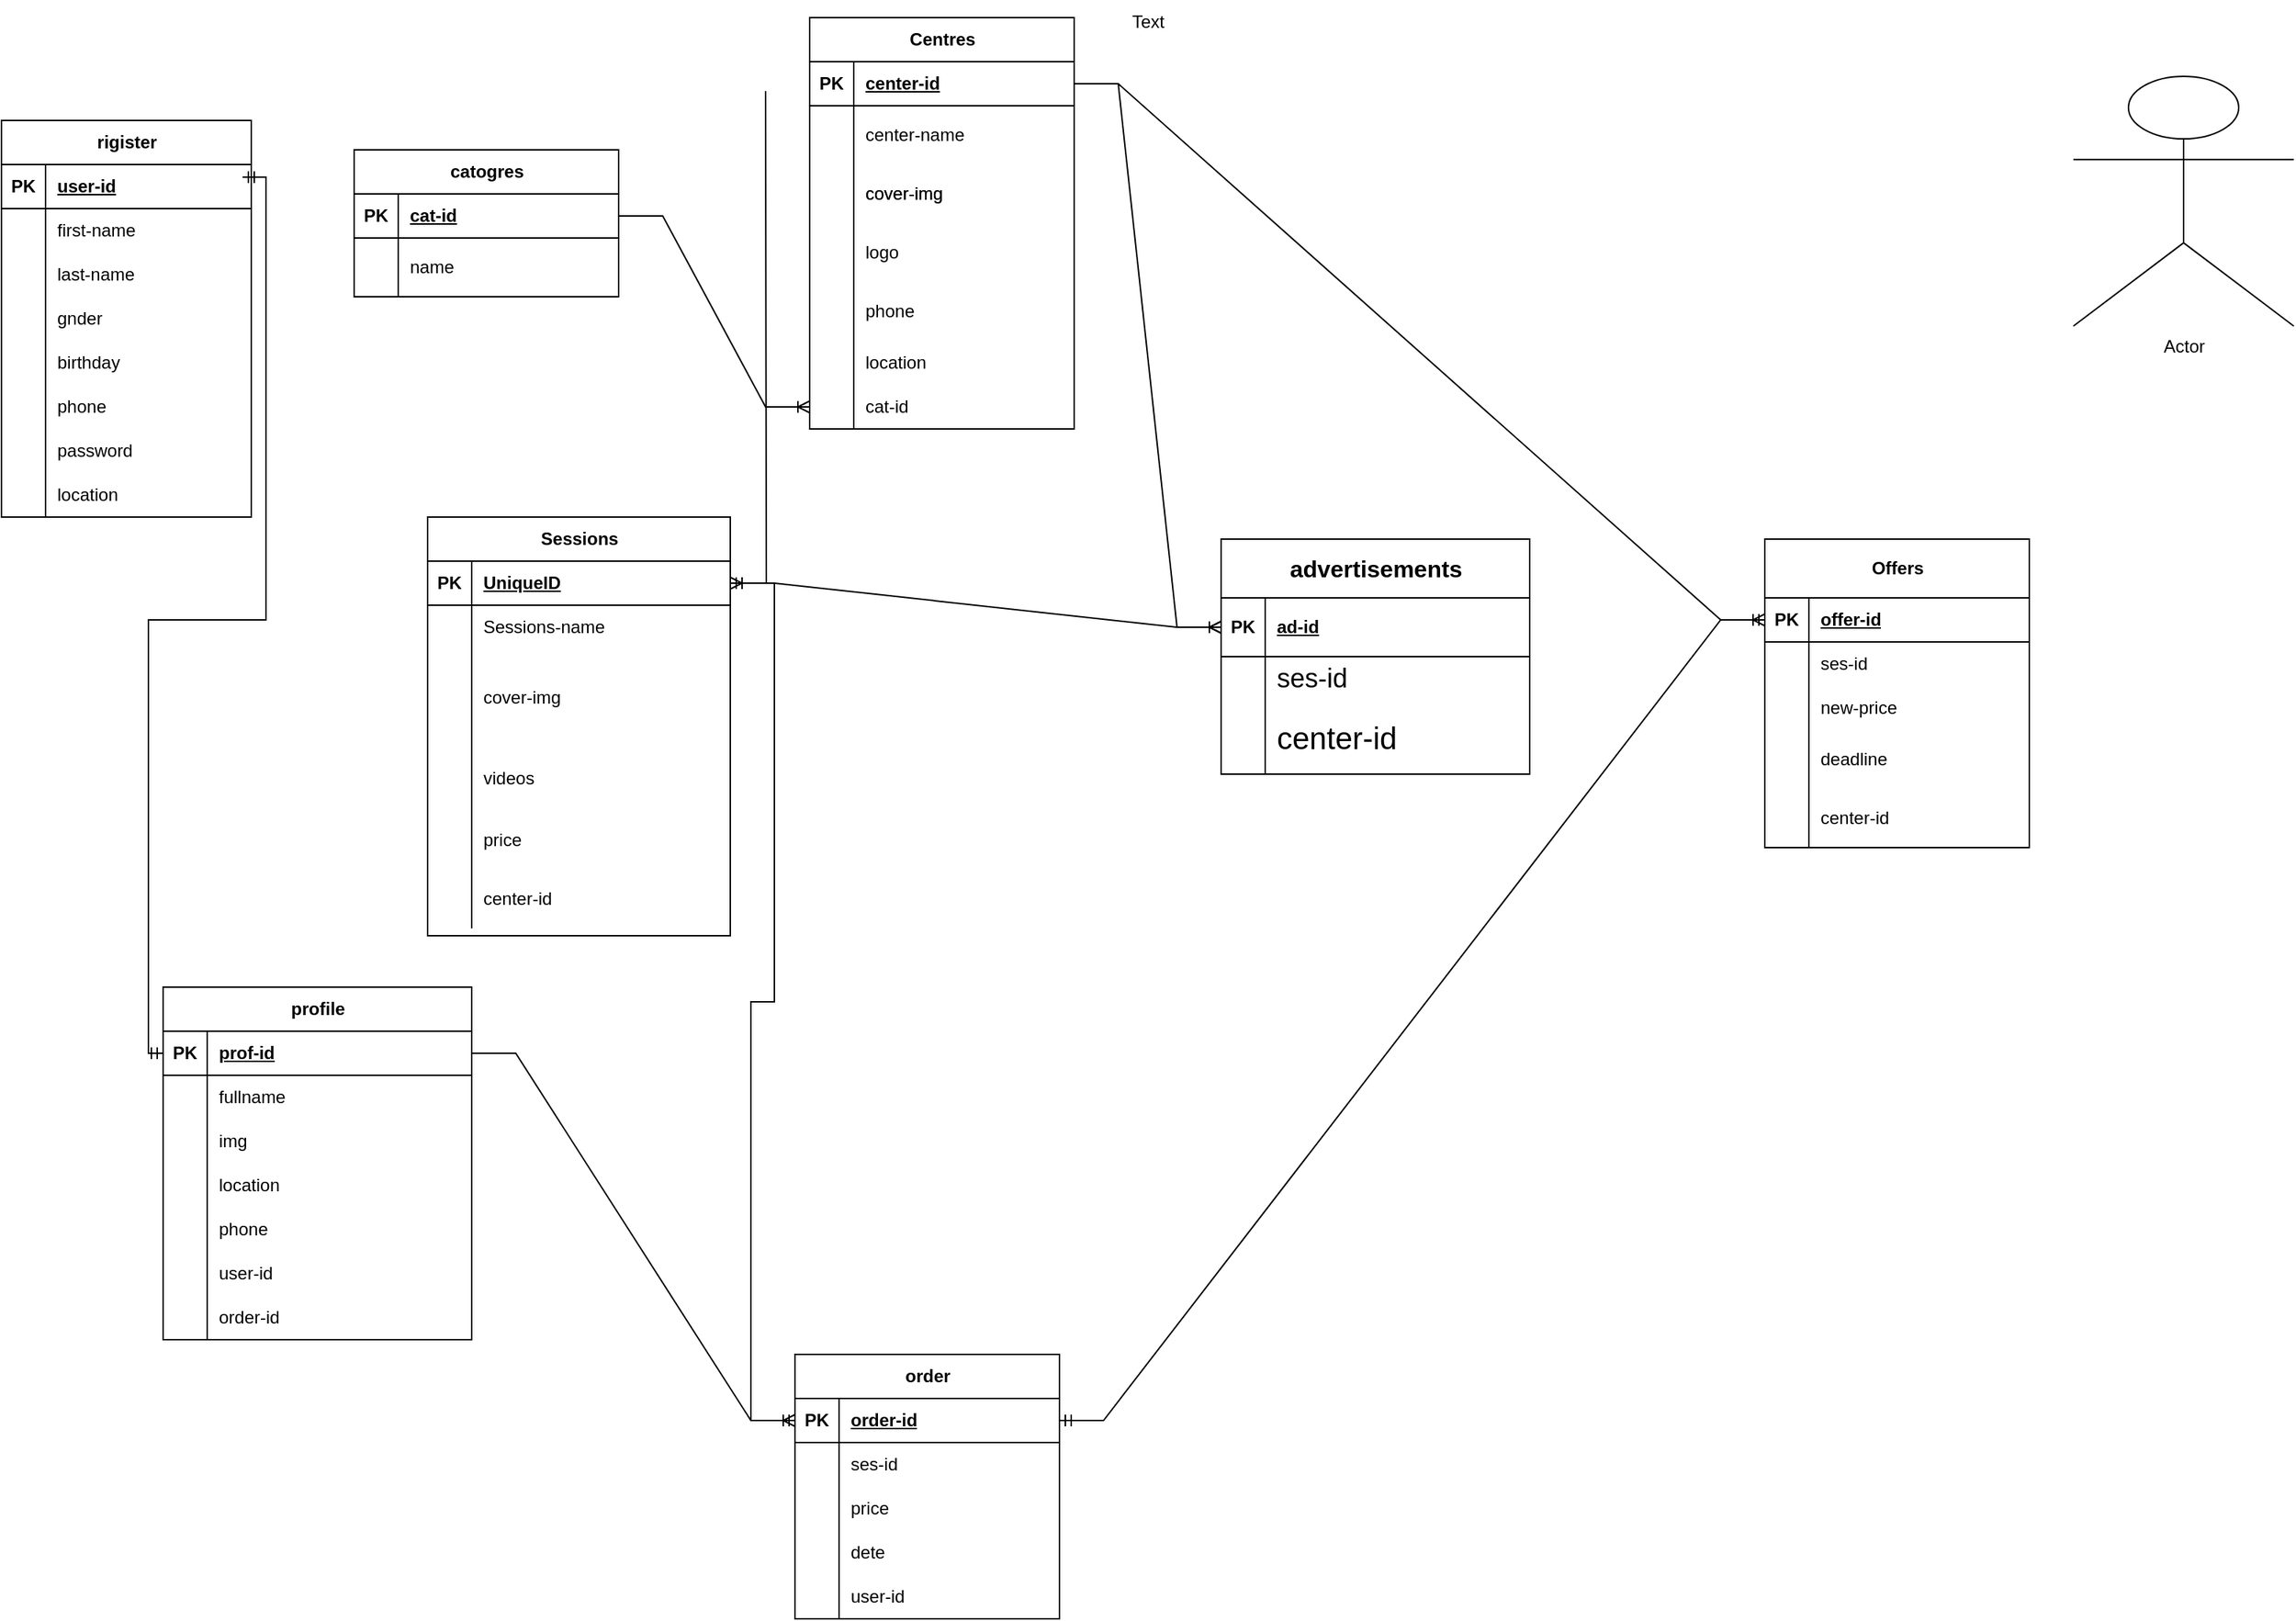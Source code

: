 <mxfile version="22.1.16" type="github">
  <diagram name="Page-1" id="ZLv5aLeJxf1sYmWrpnXg">
    <mxGraphModel dx="2390" dy="2412" grid="1" gridSize="10" guides="1" tooltips="1" connect="1" arrows="1" fold="1" page="1" pageScale="1" pageWidth="827" pageHeight="1169" math="0" shadow="0">
      <root>
        <mxCell id="0" />
        <mxCell id="1" parent="0" />
        <mxCell id="auvo8uIHeA9ZNAyt5wYk-14" value="rigister" style="shape=table;startSize=30;container=1;collapsible=1;childLayout=tableLayout;fixedRows=1;rowLines=0;fontStyle=1;align=center;resizeLast=1;html=1;" parent="1" vertex="1">
          <mxGeometry x="30" y="80" width="170" height="270" as="geometry">
            <mxRectangle x="50" y="220" width="80" height="30" as="alternateBounds" />
          </mxGeometry>
        </mxCell>
        <mxCell id="auvo8uIHeA9ZNAyt5wYk-15" value="" style="shape=tableRow;horizontal=0;startSize=0;swimlaneHead=0;swimlaneBody=0;fillColor=none;collapsible=0;dropTarget=0;points=[[0,0.5],[1,0.5]];portConstraint=eastwest;top=0;left=0;right=0;bottom=1;" parent="auvo8uIHeA9ZNAyt5wYk-14" vertex="1">
          <mxGeometry y="30" width="170" height="30" as="geometry" />
        </mxCell>
        <mxCell id="auvo8uIHeA9ZNAyt5wYk-16" value="PK" style="shape=partialRectangle;connectable=0;fillColor=none;top=0;left=0;bottom=0;right=0;fontStyle=1;overflow=hidden;whiteSpace=wrap;html=1;" parent="auvo8uIHeA9ZNAyt5wYk-15" vertex="1">
          <mxGeometry width="30" height="30" as="geometry">
            <mxRectangle width="30" height="30" as="alternateBounds" />
          </mxGeometry>
        </mxCell>
        <mxCell id="auvo8uIHeA9ZNAyt5wYk-17" value="user-id" style="shape=partialRectangle;connectable=0;fillColor=none;top=0;left=0;bottom=0;right=0;align=left;spacingLeft=6;fontStyle=5;overflow=hidden;whiteSpace=wrap;html=1;" parent="auvo8uIHeA9ZNAyt5wYk-15" vertex="1">
          <mxGeometry x="30" width="140" height="30" as="geometry">
            <mxRectangle width="140" height="30" as="alternateBounds" />
          </mxGeometry>
        </mxCell>
        <mxCell id="auvo8uIHeA9ZNAyt5wYk-18" value="" style="shape=tableRow;horizontal=0;startSize=0;swimlaneHead=0;swimlaneBody=0;fillColor=none;collapsible=0;dropTarget=0;points=[[0,0.5],[1,0.5]];portConstraint=eastwest;top=0;left=0;right=0;bottom=0;" parent="auvo8uIHeA9ZNAyt5wYk-14" vertex="1">
          <mxGeometry y="60" width="170" height="30" as="geometry" />
        </mxCell>
        <mxCell id="auvo8uIHeA9ZNAyt5wYk-19" value="" style="shape=partialRectangle;connectable=0;fillColor=none;top=0;left=0;bottom=0;right=0;editable=1;overflow=hidden;whiteSpace=wrap;html=1;" parent="auvo8uIHeA9ZNAyt5wYk-18" vertex="1">
          <mxGeometry width="30" height="30" as="geometry">
            <mxRectangle width="30" height="30" as="alternateBounds" />
          </mxGeometry>
        </mxCell>
        <mxCell id="auvo8uIHeA9ZNAyt5wYk-20" value="first-name" style="shape=partialRectangle;connectable=0;fillColor=none;top=0;left=0;bottom=0;right=0;align=left;spacingLeft=6;overflow=hidden;whiteSpace=wrap;html=1;" parent="auvo8uIHeA9ZNAyt5wYk-18" vertex="1">
          <mxGeometry x="30" width="140" height="30" as="geometry">
            <mxRectangle width="140" height="30" as="alternateBounds" />
          </mxGeometry>
        </mxCell>
        <mxCell id="auvo8uIHeA9ZNAyt5wYk-21" value="" style="shape=tableRow;horizontal=0;startSize=0;swimlaneHead=0;swimlaneBody=0;fillColor=none;collapsible=0;dropTarget=0;points=[[0,0.5],[1,0.5]];portConstraint=eastwest;top=0;left=0;right=0;bottom=0;" parent="auvo8uIHeA9ZNAyt5wYk-14" vertex="1">
          <mxGeometry y="90" width="170" height="30" as="geometry" />
        </mxCell>
        <mxCell id="auvo8uIHeA9ZNAyt5wYk-22" value="" style="shape=partialRectangle;connectable=0;fillColor=none;top=0;left=0;bottom=0;right=0;editable=1;overflow=hidden;whiteSpace=wrap;html=1;" parent="auvo8uIHeA9ZNAyt5wYk-21" vertex="1">
          <mxGeometry width="30" height="30" as="geometry">
            <mxRectangle width="30" height="30" as="alternateBounds" />
          </mxGeometry>
        </mxCell>
        <mxCell id="auvo8uIHeA9ZNAyt5wYk-23" value="last-name" style="shape=partialRectangle;connectable=0;fillColor=none;top=0;left=0;bottom=0;right=0;align=left;spacingLeft=6;overflow=hidden;whiteSpace=wrap;html=1;" parent="auvo8uIHeA9ZNAyt5wYk-21" vertex="1">
          <mxGeometry x="30" width="140" height="30" as="geometry">
            <mxRectangle width="140" height="30" as="alternateBounds" />
          </mxGeometry>
        </mxCell>
        <mxCell id="auvo8uIHeA9ZNAyt5wYk-24" value="" style="shape=tableRow;horizontal=0;startSize=0;swimlaneHead=0;swimlaneBody=0;fillColor=none;collapsible=0;dropTarget=0;points=[[0,0.5],[1,0.5]];portConstraint=eastwest;top=0;left=0;right=0;bottom=0;" parent="auvo8uIHeA9ZNAyt5wYk-14" vertex="1">
          <mxGeometry y="120" width="170" height="30" as="geometry" />
        </mxCell>
        <mxCell id="auvo8uIHeA9ZNAyt5wYk-25" value="" style="shape=partialRectangle;connectable=0;fillColor=none;top=0;left=0;bottom=0;right=0;editable=1;overflow=hidden;whiteSpace=wrap;html=1;" parent="auvo8uIHeA9ZNAyt5wYk-24" vertex="1">
          <mxGeometry width="30" height="30" as="geometry">
            <mxRectangle width="30" height="30" as="alternateBounds" />
          </mxGeometry>
        </mxCell>
        <mxCell id="auvo8uIHeA9ZNAyt5wYk-26" value="gnder" style="shape=partialRectangle;connectable=0;fillColor=none;top=0;left=0;bottom=0;right=0;align=left;spacingLeft=6;overflow=hidden;whiteSpace=wrap;html=1;" parent="auvo8uIHeA9ZNAyt5wYk-24" vertex="1">
          <mxGeometry x="30" width="140" height="30" as="geometry">
            <mxRectangle width="140" height="30" as="alternateBounds" />
          </mxGeometry>
        </mxCell>
        <mxCell id="auvo8uIHeA9ZNAyt5wYk-27" value="" style="shape=tableRow;horizontal=0;startSize=0;swimlaneHead=0;swimlaneBody=0;fillColor=none;collapsible=0;dropTarget=0;points=[[0,0.5],[1,0.5]];portConstraint=eastwest;top=0;left=0;right=0;bottom=0;" parent="auvo8uIHeA9ZNAyt5wYk-14" vertex="1">
          <mxGeometry y="150" width="170" height="30" as="geometry" />
        </mxCell>
        <mxCell id="auvo8uIHeA9ZNAyt5wYk-28" value="" style="shape=partialRectangle;connectable=0;fillColor=none;top=0;left=0;bottom=0;right=0;editable=1;overflow=hidden;whiteSpace=wrap;html=1;" parent="auvo8uIHeA9ZNAyt5wYk-27" vertex="1">
          <mxGeometry width="30" height="30" as="geometry">
            <mxRectangle width="30" height="30" as="alternateBounds" />
          </mxGeometry>
        </mxCell>
        <mxCell id="auvo8uIHeA9ZNAyt5wYk-29" value="birthday" style="shape=partialRectangle;connectable=0;fillColor=none;top=0;left=0;bottom=0;right=0;align=left;spacingLeft=6;overflow=hidden;whiteSpace=wrap;html=1;" parent="auvo8uIHeA9ZNAyt5wYk-27" vertex="1">
          <mxGeometry x="30" width="140" height="30" as="geometry">
            <mxRectangle width="140" height="30" as="alternateBounds" />
          </mxGeometry>
        </mxCell>
        <mxCell id="auvo8uIHeA9ZNAyt5wYk-30" value="" style="shape=tableRow;horizontal=0;startSize=0;swimlaneHead=0;swimlaneBody=0;fillColor=none;collapsible=0;dropTarget=0;points=[[0,0.5],[1,0.5]];portConstraint=eastwest;top=0;left=0;right=0;bottom=0;" parent="auvo8uIHeA9ZNAyt5wYk-14" vertex="1">
          <mxGeometry y="180" width="170" height="30" as="geometry" />
        </mxCell>
        <mxCell id="auvo8uIHeA9ZNAyt5wYk-31" value="" style="shape=partialRectangle;connectable=0;fillColor=none;top=0;left=0;bottom=0;right=0;editable=1;overflow=hidden;whiteSpace=wrap;html=1;" parent="auvo8uIHeA9ZNAyt5wYk-30" vertex="1">
          <mxGeometry width="30" height="30" as="geometry">
            <mxRectangle width="30" height="30" as="alternateBounds" />
          </mxGeometry>
        </mxCell>
        <mxCell id="auvo8uIHeA9ZNAyt5wYk-32" value="phone" style="shape=partialRectangle;connectable=0;fillColor=none;top=0;left=0;bottom=0;right=0;align=left;spacingLeft=6;overflow=hidden;whiteSpace=wrap;html=1;" parent="auvo8uIHeA9ZNAyt5wYk-30" vertex="1">
          <mxGeometry x="30" width="140" height="30" as="geometry">
            <mxRectangle width="140" height="30" as="alternateBounds" />
          </mxGeometry>
        </mxCell>
        <mxCell id="auvo8uIHeA9ZNAyt5wYk-33" value="" style="shape=tableRow;horizontal=0;startSize=0;swimlaneHead=0;swimlaneBody=0;fillColor=none;collapsible=0;dropTarget=0;points=[[0,0.5],[1,0.5]];portConstraint=eastwest;top=0;left=0;right=0;bottom=0;" parent="auvo8uIHeA9ZNAyt5wYk-14" vertex="1">
          <mxGeometry y="210" width="170" height="30" as="geometry" />
        </mxCell>
        <mxCell id="auvo8uIHeA9ZNAyt5wYk-34" value="" style="shape=partialRectangle;connectable=0;fillColor=none;top=0;left=0;bottom=0;right=0;editable=1;overflow=hidden;whiteSpace=wrap;html=1;" parent="auvo8uIHeA9ZNAyt5wYk-33" vertex="1">
          <mxGeometry width="30" height="30" as="geometry">
            <mxRectangle width="30" height="30" as="alternateBounds" />
          </mxGeometry>
        </mxCell>
        <mxCell id="auvo8uIHeA9ZNAyt5wYk-35" value="password" style="shape=partialRectangle;connectable=0;fillColor=none;top=0;left=0;bottom=0;right=0;align=left;spacingLeft=6;overflow=hidden;whiteSpace=wrap;html=1;" parent="auvo8uIHeA9ZNAyt5wYk-33" vertex="1">
          <mxGeometry x="30" width="140" height="30" as="geometry">
            <mxRectangle width="140" height="30" as="alternateBounds" />
          </mxGeometry>
        </mxCell>
        <mxCell id="auvo8uIHeA9ZNAyt5wYk-36" value="" style="shape=tableRow;horizontal=0;startSize=0;swimlaneHead=0;swimlaneBody=0;fillColor=none;collapsible=0;dropTarget=0;points=[[0,0.5],[1,0.5]];portConstraint=eastwest;top=0;left=0;right=0;bottom=0;" parent="auvo8uIHeA9ZNAyt5wYk-14" vertex="1">
          <mxGeometry y="240" width="170" height="30" as="geometry" />
        </mxCell>
        <mxCell id="auvo8uIHeA9ZNAyt5wYk-37" value="" style="shape=partialRectangle;connectable=0;fillColor=none;top=0;left=0;bottom=0;right=0;editable=1;overflow=hidden;whiteSpace=wrap;html=1;" parent="auvo8uIHeA9ZNAyt5wYk-36" vertex="1">
          <mxGeometry width="30" height="30" as="geometry">
            <mxRectangle width="30" height="30" as="alternateBounds" />
          </mxGeometry>
        </mxCell>
        <mxCell id="auvo8uIHeA9ZNAyt5wYk-38" value="location" style="shape=partialRectangle;connectable=0;fillColor=none;top=0;left=0;bottom=0;right=0;align=left;spacingLeft=6;overflow=hidden;whiteSpace=wrap;html=1;" parent="auvo8uIHeA9ZNAyt5wYk-36" vertex="1">
          <mxGeometry x="30" width="140" height="30" as="geometry">
            <mxRectangle width="140" height="30" as="alternateBounds" />
          </mxGeometry>
        </mxCell>
        <mxCell id="auvo8uIHeA9ZNAyt5wYk-39" value="profile" style="shape=table;startSize=30;container=1;collapsible=1;childLayout=tableLayout;fixedRows=1;rowLines=0;fontStyle=1;align=center;resizeLast=1;html=1;" parent="1" vertex="1">
          <mxGeometry x="140" y="670" width="210" height="240" as="geometry" />
        </mxCell>
        <mxCell id="auvo8uIHeA9ZNAyt5wYk-40" value="" style="shape=tableRow;horizontal=0;startSize=0;swimlaneHead=0;swimlaneBody=0;fillColor=none;collapsible=0;dropTarget=0;points=[[0,0.5],[1,0.5]];portConstraint=eastwest;top=0;left=0;right=0;bottom=1;" parent="auvo8uIHeA9ZNAyt5wYk-39" vertex="1">
          <mxGeometry y="30" width="210" height="30" as="geometry" />
        </mxCell>
        <mxCell id="auvo8uIHeA9ZNAyt5wYk-41" value="PK" style="shape=partialRectangle;connectable=0;fillColor=none;top=0;left=0;bottom=0;right=0;fontStyle=1;overflow=hidden;whiteSpace=wrap;html=1;" parent="auvo8uIHeA9ZNAyt5wYk-40" vertex="1">
          <mxGeometry width="30" height="30" as="geometry">
            <mxRectangle width="30" height="30" as="alternateBounds" />
          </mxGeometry>
        </mxCell>
        <mxCell id="auvo8uIHeA9ZNAyt5wYk-42" value="prof-id" style="shape=partialRectangle;connectable=0;fillColor=none;top=0;left=0;bottom=0;right=0;align=left;spacingLeft=6;fontStyle=5;overflow=hidden;whiteSpace=wrap;html=1;" parent="auvo8uIHeA9ZNAyt5wYk-40" vertex="1">
          <mxGeometry x="30" width="180" height="30" as="geometry">
            <mxRectangle width="180" height="30" as="alternateBounds" />
          </mxGeometry>
        </mxCell>
        <mxCell id="auvo8uIHeA9ZNAyt5wYk-43" value="" style="shape=tableRow;horizontal=0;startSize=0;swimlaneHead=0;swimlaneBody=0;fillColor=none;collapsible=0;dropTarget=0;points=[[0,0.5],[1,0.5]];portConstraint=eastwest;top=0;left=0;right=0;bottom=0;" parent="auvo8uIHeA9ZNAyt5wYk-39" vertex="1">
          <mxGeometry y="60" width="210" height="30" as="geometry" />
        </mxCell>
        <mxCell id="auvo8uIHeA9ZNAyt5wYk-44" value="" style="shape=partialRectangle;connectable=0;fillColor=none;top=0;left=0;bottom=0;right=0;editable=1;overflow=hidden;whiteSpace=wrap;html=1;" parent="auvo8uIHeA9ZNAyt5wYk-43" vertex="1">
          <mxGeometry width="30" height="30" as="geometry">
            <mxRectangle width="30" height="30" as="alternateBounds" />
          </mxGeometry>
        </mxCell>
        <mxCell id="auvo8uIHeA9ZNAyt5wYk-45" value="fullname" style="shape=partialRectangle;connectable=0;fillColor=none;top=0;left=0;bottom=0;right=0;align=left;spacingLeft=6;overflow=hidden;whiteSpace=wrap;html=1;" parent="auvo8uIHeA9ZNAyt5wYk-43" vertex="1">
          <mxGeometry x="30" width="180" height="30" as="geometry">
            <mxRectangle width="180" height="30" as="alternateBounds" />
          </mxGeometry>
        </mxCell>
        <mxCell id="auvo8uIHeA9ZNAyt5wYk-46" value="" style="shape=tableRow;horizontal=0;startSize=0;swimlaneHead=0;swimlaneBody=0;fillColor=none;collapsible=0;dropTarget=0;points=[[0,0.5],[1,0.5]];portConstraint=eastwest;top=0;left=0;right=0;bottom=0;" parent="auvo8uIHeA9ZNAyt5wYk-39" vertex="1">
          <mxGeometry y="90" width="210" height="30" as="geometry" />
        </mxCell>
        <mxCell id="auvo8uIHeA9ZNAyt5wYk-47" value="" style="shape=partialRectangle;connectable=0;fillColor=none;top=0;left=0;bottom=0;right=0;editable=1;overflow=hidden;whiteSpace=wrap;html=1;" parent="auvo8uIHeA9ZNAyt5wYk-46" vertex="1">
          <mxGeometry width="30" height="30" as="geometry">
            <mxRectangle width="30" height="30" as="alternateBounds" />
          </mxGeometry>
        </mxCell>
        <mxCell id="auvo8uIHeA9ZNAyt5wYk-48" value="img" style="shape=partialRectangle;connectable=0;fillColor=none;top=0;left=0;bottom=0;right=0;align=left;spacingLeft=6;overflow=hidden;whiteSpace=wrap;html=1;" parent="auvo8uIHeA9ZNAyt5wYk-46" vertex="1">
          <mxGeometry x="30" width="180" height="30" as="geometry">
            <mxRectangle width="180" height="30" as="alternateBounds" />
          </mxGeometry>
        </mxCell>
        <mxCell id="auvo8uIHeA9ZNAyt5wYk-49" value="" style="shape=tableRow;horizontal=0;startSize=0;swimlaneHead=0;swimlaneBody=0;fillColor=none;collapsible=0;dropTarget=0;points=[[0,0.5],[1,0.5]];portConstraint=eastwest;top=0;left=0;right=0;bottom=0;" parent="auvo8uIHeA9ZNAyt5wYk-39" vertex="1">
          <mxGeometry y="120" width="210" height="30" as="geometry" />
        </mxCell>
        <mxCell id="auvo8uIHeA9ZNAyt5wYk-50" value="" style="shape=partialRectangle;connectable=0;fillColor=none;top=0;left=0;bottom=0;right=0;editable=1;overflow=hidden;whiteSpace=wrap;html=1;" parent="auvo8uIHeA9ZNAyt5wYk-49" vertex="1">
          <mxGeometry width="30" height="30" as="geometry">
            <mxRectangle width="30" height="30" as="alternateBounds" />
          </mxGeometry>
        </mxCell>
        <mxCell id="auvo8uIHeA9ZNAyt5wYk-51" value="location" style="shape=partialRectangle;connectable=0;fillColor=none;top=0;left=0;bottom=0;right=0;align=left;spacingLeft=6;overflow=hidden;whiteSpace=wrap;html=1;" parent="auvo8uIHeA9ZNAyt5wYk-49" vertex="1">
          <mxGeometry x="30" width="180" height="30" as="geometry">
            <mxRectangle width="180" height="30" as="alternateBounds" />
          </mxGeometry>
        </mxCell>
        <mxCell id="auvo8uIHeA9ZNAyt5wYk-52" value="" style="shape=tableRow;horizontal=0;startSize=0;swimlaneHead=0;swimlaneBody=0;fillColor=none;collapsible=0;dropTarget=0;points=[[0,0.5],[1,0.5]];portConstraint=eastwest;top=0;left=0;right=0;bottom=0;" parent="auvo8uIHeA9ZNAyt5wYk-39" vertex="1">
          <mxGeometry y="150" width="210" height="30" as="geometry" />
        </mxCell>
        <mxCell id="auvo8uIHeA9ZNAyt5wYk-53" value="" style="shape=partialRectangle;connectable=0;fillColor=none;top=0;left=0;bottom=0;right=0;editable=1;overflow=hidden;whiteSpace=wrap;html=1;" parent="auvo8uIHeA9ZNAyt5wYk-52" vertex="1">
          <mxGeometry width="30" height="30" as="geometry">
            <mxRectangle width="30" height="30" as="alternateBounds" />
          </mxGeometry>
        </mxCell>
        <mxCell id="auvo8uIHeA9ZNAyt5wYk-54" value="phone" style="shape=partialRectangle;connectable=0;fillColor=none;top=0;left=0;bottom=0;right=0;align=left;spacingLeft=6;overflow=hidden;whiteSpace=wrap;html=1;" parent="auvo8uIHeA9ZNAyt5wYk-52" vertex="1">
          <mxGeometry x="30" width="180" height="30" as="geometry">
            <mxRectangle width="180" height="30" as="alternateBounds" />
          </mxGeometry>
        </mxCell>
        <mxCell id="auvo8uIHeA9ZNAyt5wYk-55" value="" style="shape=tableRow;horizontal=0;startSize=0;swimlaneHead=0;swimlaneBody=0;fillColor=none;collapsible=0;dropTarget=0;points=[[0,0.5],[1,0.5]];portConstraint=eastwest;top=0;left=0;right=0;bottom=0;" parent="auvo8uIHeA9ZNAyt5wYk-39" vertex="1">
          <mxGeometry y="180" width="210" height="30" as="geometry" />
        </mxCell>
        <mxCell id="auvo8uIHeA9ZNAyt5wYk-56" value="" style="shape=partialRectangle;connectable=0;fillColor=none;top=0;left=0;bottom=0;right=0;editable=1;overflow=hidden;whiteSpace=wrap;html=1;" parent="auvo8uIHeA9ZNAyt5wYk-55" vertex="1">
          <mxGeometry width="30" height="30" as="geometry">
            <mxRectangle width="30" height="30" as="alternateBounds" />
          </mxGeometry>
        </mxCell>
        <mxCell id="auvo8uIHeA9ZNAyt5wYk-57" value="user-id" style="shape=partialRectangle;connectable=0;fillColor=none;top=0;left=0;bottom=0;right=0;align=left;spacingLeft=6;overflow=hidden;whiteSpace=wrap;html=1;" parent="auvo8uIHeA9ZNAyt5wYk-55" vertex="1">
          <mxGeometry x="30" width="180" height="30" as="geometry">
            <mxRectangle width="180" height="30" as="alternateBounds" />
          </mxGeometry>
        </mxCell>
        <mxCell id="auvo8uIHeA9ZNAyt5wYk-58" value="" style="shape=tableRow;horizontal=0;startSize=0;swimlaneHead=0;swimlaneBody=0;fillColor=none;collapsible=0;dropTarget=0;points=[[0,0.5],[1,0.5]];portConstraint=eastwest;top=0;left=0;right=0;bottom=0;" parent="auvo8uIHeA9ZNAyt5wYk-39" vertex="1">
          <mxGeometry y="210" width="210" height="30" as="geometry" />
        </mxCell>
        <mxCell id="auvo8uIHeA9ZNAyt5wYk-59" value="" style="shape=partialRectangle;connectable=0;fillColor=none;top=0;left=0;bottom=0;right=0;editable=1;overflow=hidden;whiteSpace=wrap;html=1;" parent="auvo8uIHeA9ZNAyt5wYk-58" vertex="1">
          <mxGeometry width="30" height="30" as="geometry">
            <mxRectangle width="30" height="30" as="alternateBounds" />
          </mxGeometry>
        </mxCell>
        <mxCell id="auvo8uIHeA9ZNAyt5wYk-60" value="order-id" style="shape=partialRectangle;connectable=0;fillColor=none;top=0;left=0;bottom=0;right=0;align=left;spacingLeft=6;overflow=hidden;whiteSpace=wrap;html=1;" parent="auvo8uIHeA9ZNAyt5wYk-58" vertex="1">
          <mxGeometry x="30" width="180" height="30" as="geometry">
            <mxRectangle width="180" height="30" as="alternateBounds" />
          </mxGeometry>
        </mxCell>
        <mxCell id="auvo8uIHeA9ZNAyt5wYk-61" value="catogres" style="shape=table;startSize=30;container=1;collapsible=1;childLayout=tableLayout;fixedRows=1;rowLines=0;fontStyle=1;align=center;resizeLast=1;html=1;" parent="1" vertex="1">
          <mxGeometry x="270" y="100" width="180" height="100" as="geometry" />
        </mxCell>
        <mxCell id="auvo8uIHeA9ZNAyt5wYk-62" value="" style="shape=tableRow;horizontal=0;startSize=0;swimlaneHead=0;swimlaneBody=0;fillColor=none;collapsible=0;dropTarget=0;points=[[0,0.5],[1,0.5]];portConstraint=eastwest;top=0;left=0;right=0;bottom=1;" parent="auvo8uIHeA9ZNAyt5wYk-61" vertex="1">
          <mxGeometry y="30" width="180" height="30" as="geometry" />
        </mxCell>
        <mxCell id="auvo8uIHeA9ZNAyt5wYk-63" value="PK" style="shape=partialRectangle;connectable=0;fillColor=none;top=0;left=0;bottom=0;right=0;fontStyle=1;overflow=hidden;whiteSpace=wrap;html=1;" parent="auvo8uIHeA9ZNAyt5wYk-62" vertex="1">
          <mxGeometry width="30" height="30" as="geometry">
            <mxRectangle width="30" height="30" as="alternateBounds" />
          </mxGeometry>
        </mxCell>
        <mxCell id="auvo8uIHeA9ZNAyt5wYk-64" value="cat-id" style="shape=partialRectangle;connectable=0;fillColor=none;top=0;left=0;bottom=0;right=0;align=left;spacingLeft=6;fontStyle=5;overflow=hidden;whiteSpace=wrap;html=1;" parent="auvo8uIHeA9ZNAyt5wYk-62" vertex="1">
          <mxGeometry x="30" width="150" height="30" as="geometry">
            <mxRectangle width="150" height="30" as="alternateBounds" />
          </mxGeometry>
        </mxCell>
        <mxCell id="auvo8uIHeA9ZNAyt5wYk-65" value="" style="shape=tableRow;horizontal=0;startSize=0;swimlaneHead=0;swimlaneBody=0;fillColor=none;collapsible=0;dropTarget=0;points=[[0,0.5],[1,0.5]];portConstraint=eastwest;top=0;left=0;right=0;bottom=0;" parent="auvo8uIHeA9ZNAyt5wYk-61" vertex="1">
          <mxGeometry y="60" width="180" height="40" as="geometry" />
        </mxCell>
        <mxCell id="auvo8uIHeA9ZNAyt5wYk-66" value="" style="shape=partialRectangle;connectable=0;fillColor=none;top=0;left=0;bottom=0;right=0;editable=1;overflow=hidden;whiteSpace=wrap;html=1;" parent="auvo8uIHeA9ZNAyt5wYk-65" vertex="1">
          <mxGeometry width="30" height="40" as="geometry">
            <mxRectangle width="30" height="40" as="alternateBounds" />
          </mxGeometry>
        </mxCell>
        <mxCell id="auvo8uIHeA9ZNAyt5wYk-67" value="name" style="shape=partialRectangle;connectable=0;fillColor=none;top=0;left=0;bottom=0;right=0;align=left;spacingLeft=6;overflow=hidden;whiteSpace=wrap;html=1;" parent="auvo8uIHeA9ZNAyt5wYk-65" vertex="1">
          <mxGeometry x="30" width="150" height="40" as="geometry">
            <mxRectangle width="150" height="40" as="alternateBounds" />
          </mxGeometry>
        </mxCell>
        <mxCell id="auvo8uIHeA9ZNAyt5wYk-68" value="Centres" style="shape=table;startSize=30;container=1;collapsible=1;childLayout=tableLayout;fixedRows=1;rowLines=0;fontStyle=1;align=center;resizeLast=1;html=1;" parent="1" vertex="1">
          <mxGeometry x="580" y="10" width="180" height="280.0" as="geometry">
            <mxRectangle x="580" y="10" width="90" height="30" as="alternateBounds" />
          </mxGeometry>
        </mxCell>
        <mxCell id="auvo8uIHeA9ZNAyt5wYk-69" value="" style="shape=tableRow;horizontal=0;startSize=0;swimlaneHead=0;swimlaneBody=0;fillColor=none;collapsible=0;dropTarget=0;points=[[0,0.5],[1,0.5]];portConstraint=eastwest;top=0;left=0;right=0;bottom=1;" parent="auvo8uIHeA9ZNAyt5wYk-68" vertex="1">
          <mxGeometry y="30" width="180" height="30" as="geometry" />
        </mxCell>
        <mxCell id="auvo8uIHeA9ZNAyt5wYk-70" value="PK" style="shape=partialRectangle;connectable=0;fillColor=none;top=0;left=0;bottom=0;right=0;fontStyle=1;overflow=hidden;whiteSpace=wrap;html=1;" parent="auvo8uIHeA9ZNAyt5wYk-69" vertex="1">
          <mxGeometry width="30" height="30" as="geometry">
            <mxRectangle width="30" height="30" as="alternateBounds" />
          </mxGeometry>
        </mxCell>
        <mxCell id="auvo8uIHeA9ZNAyt5wYk-71" value="center-id" style="shape=partialRectangle;connectable=0;fillColor=none;top=0;left=0;bottom=0;right=0;align=left;spacingLeft=6;fontStyle=5;overflow=hidden;whiteSpace=wrap;html=1;" parent="auvo8uIHeA9ZNAyt5wYk-69" vertex="1">
          <mxGeometry x="30" width="150" height="30" as="geometry">
            <mxRectangle width="150" height="30" as="alternateBounds" />
          </mxGeometry>
        </mxCell>
        <mxCell id="auvo8uIHeA9ZNAyt5wYk-72" value="" style="shape=tableRow;horizontal=0;startSize=0;swimlaneHead=0;swimlaneBody=0;fillColor=none;collapsible=0;dropTarget=0;points=[[0,0.5],[1,0.5]];portConstraint=eastwest;top=0;left=0;right=0;bottom=0;" parent="auvo8uIHeA9ZNAyt5wYk-68" vertex="1">
          <mxGeometry y="60" width="180" height="40" as="geometry" />
        </mxCell>
        <mxCell id="auvo8uIHeA9ZNAyt5wYk-73" value="" style="shape=partialRectangle;connectable=0;fillColor=none;top=0;left=0;bottom=0;right=0;editable=1;overflow=hidden;whiteSpace=wrap;html=1;" parent="auvo8uIHeA9ZNAyt5wYk-72" vertex="1">
          <mxGeometry width="30" height="40" as="geometry">
            <mxRectangle width="30" height="40" as="alternateBounds" />
          </mxGeometry>
        </mxCell>
        <mxCell id="auvo8uIHeA9ZNAyt5wYk-74" value="center-name" style="shape=partialRectangle;connectable=0;fillColor=none;top=0;left=0;bottom=0;right=0;align=left;spacingLeft=6;overflow=hidden;whiteSpace=wrap;html=1;" parent="auvo8uIHeA9ZNAyt5wYk-72" vertex="1">
          <mxGeometry x="30" width="150" height="40" as="geometry">
            <mxRectangle width="150" height="40" as="alternateBounds" />
          </mxGeometry>
        </mxCell>
        <mxCell id="auvo8uIHeA9ZNAyt5wYk-75" value="" style="shape=tableRow;horizontal=0;startSize=0;swimlaneHead=0;swimlaneBody=0;fillColor=none;collapsible=0;dropTarget=0;points=[[0,0.5],[1,0.5]];portConstraint=eastwest;top=0;left=0;right=0;bottom=0;" parent="auvo8uIHeA9ZNAyt5wYk-68" vertex="1">
          <mxGeometry y="100" width="180" height="40" as="geometry" />
        </mxCell>
        <mxCell id="auvo8uIHeA9ZNAyt5wYk-76" value="" style="shape=partialRectangle;connectable=0;fillColor=none;top=0;left=0;bottom=0;right=0;editable=1;overflow=hidden;whiteSpace=wrap;html=1;" parent="auvo8uIHeA9ZNAyt5wYk-75" vertex="1">
          <mxGeometry width="30" height="40" as="geometry">
            <mxRectangle width="30" height="40" as="alternateBounds" />
          </mxGeometry>
        </mxCell>
        <mxCell id="auvo8uIHeA9ZNAyt5wYk-77" value="cover-img" style="shape=partialRectangle;connectable=0;fillColor=none;top=0;left=0;bottom=0;right=0;align=left;spacingLeft=6;overflow=hidden;whiteSpace=wrap;html=1;" parent="auvo8uIHeA9ZNAyt5wYk-75" vertex="1">
          <mxGeometry x="30" width="150" height="40" as="geometry">
            <mxRectangle width="150" height="40" as="alternateBounds" />
          </mxGeometry>
        </mxCell>
        <mxCell id="auvo8uIHeA9ZNAyt5wYk-78" value="" style="shape=tableRow;horizontal=0;startSize=0;swimlaneHead=0;swimlaneBody=0;fillColor=none;collapsible=0;dropTarget=0;points=[[0,0.5],[1,0.5]];portConstraint=eastwest;top=0;left=0;right=0;bottom=0;" parent="auvo8uIHeA9ZNAyt5wYk-68" vertex="1">
          <mxGeometry y="140" width="180" height="40" as="geometry" />
        </mxCell>
        <mxCell id="auvo8uIHeA9ZNAyt5wYk-79" value="" style="shape=partialRectangle;connectable=0;fillColor=none;top=0;left=0;bottom=0;right=0;editable=1;overflow=hidden;whiteSpace=wrap;html=1;" parent="auvo8uIHeA9ZNAyt5wYk-78" vertex="1">
          <mxGeometry width="30" height="40" as="geometry">
            <mxRectangle width="30" height="40" as="alternateBounds" />
          </mxGeometry>
        </mxCell>
        <mxCell id="auvo8uIHeA9ZNAyt5wYk-80" value="logo" style="shape=partialRectangle;connectable=0;fillColor=none;top=0;left=0;bottom=0;right=0;align=left;spacingLeft=6;overflow=hidden;whiteSpace=wrap;html=1;" parent="auvo8uIHeA9ZNAyt5wYk-78" vertex="1">
          <mxGeometry x="30" width="150" height="40" as="geometry">
            <mxRectangle width="150" height="40" as="alternateBounds" />
          </mxGeometry>
        </mxCell>
        <mxCell id="auvo8uIHeA9ZNAyt5wYk-81" value="" style="shape=tableRow;horizontal=0;startSize=0;swimlaneHead=0;swimlaneBody=0;fillColor=none;collapsible=0;dropTarget=0;points=[[0,0.5],[1,0.5]];portConstraint=eastwest;top=0;left=0;right=0;bottom=0;" parent="auvo8uIHeA9ZNAyt5wYk-68" vertex="1">
          <mxGeometry y="180" width="180" height="40" as="geometry" />
        </mxCell>
        <mxCell id="auvo8uIHeA9ZNAyt5wYk-82" value="" style="shape=partialRectangle;connectable=0;fillColor=none;top=0;left=0;bottom=0;right=0;editable=1;overflow=hidden;whiteSpace=wrap;html=1;" parent="auvo8uIHeA9ZNAyt5wYk-81" vertex="1">
          <mxGeometry width="30" height="40" as="geometry">
            <mxRectangle width="30" height="40" as="alternateBounds" />
          </mxGeometry>
        </mxCell>
        <mxCell id="auvo8uIHeA9ZNAyt5wYk-83" value="phone" style="shape=partialRectangle;connectable=0;fillColor=none;top=0;left=0;bottom=0;right=0;align=left;spacingLeft=6;overflow=hidden;whiteSpace=wrap;html=1;" parent="auvo8uIHeA9ZNAyt5wYk-81" vertex="1">
          <mxGeometry x="30" width="150" height="40" as="geometry">
            <mxRectangle width="150" height="40" as="alternateBounds" />
          </mxGeometry>
        </mxCell>
        <mxCell id="auvo8uIHeA9ZNAyt5wYk-84" value="" style="shape=tableRow;horizontal=0;startSize=0;swimlaneHead=0;swimlaneBody=0;fillColor=none;collapsible=0;dropTarget=0;points=[[0,0.5],[1,0.5]];portConstraint=eastwest;top=0;left=0;right=0;bottom=0;" parent="auvo8uIHeA9ZNAyt5wYk-68" vertex="1">
          <mxGeometry y="220" width="180" height="30" as="geometry" />
        </mxCell>
        <mxCell id="auvo8uIHeA9ZNAyt5wYk-85" value="" style="shape=partialRectangle;connectable=0;fillColor=none;top=0;left=0;bottom=0;right=0;editable=1;overflow=hidden;whiteSpace=wrap;html=1;" parent="auvo8uIHeA9ZNAyt5wYk-84" vertex="1">
          <mxGeometry width="30" height="30" as="geometry">
            <mxRectangle width="30" height="30" as="alternateBounds" />
          </mxGeometry>
        </mxCell>
        <mxCell id="auvo8uIHeA9ZNAyt5wYk-86" value="location" style="shape=partialRectangle;connectable=0;fillColor=none;top=0;left=0;bottom=0;right=0;align=left;spacingLeft=6;overflow=hidden;whiteSpace=wrap;html=1;" parent="auvo8uIHeA9ZNAyt5wYk-84" vertex="1">
          <mxGeometry x="30" width="150" height="30" as="geometry">
            <mxRectangle width="150" height="30" as="alternateBounds" />
          </mxGeometry>
        </mxCell>
        <mxCell id="auvo8uIHeA9ZNAyt5wYk-87" value="" style="shape=tableRow;horizontal=0;startSize=0;swimlaneHead=0;swimlaneBody=0;fillColor=none;collapsible=0;dropTarget=0;points=[[0,0.5],[1,0.5]];portConstraint=eastwest;top=0;left=0;right=0;bottom=0;" parent="auvo8uIHeA9ZNAyt5wYk-68" vertex="1">
          <mxGeometry y="250" width="180" height="30" as="geometry" />
        </mxCell>
        <mxCell id="auvo8uIHeA9ZNAyt5wYk-88" value="" style="shape=partialRectangle;connectable=0;fillColor=none;top=0;left=0;bottom=0;right=0;editable=1;overflow=hidden;whiteSpace=wrap;html=1;" parent="auvo8uIHeA9ZNAyt5wYk-87" vertex="1">
          <mxGeometry width="30" height="30" as="geometry">
            <mxRectangle width="30" height="30" as="alternateBounds" />
          </mxGeometry>
        </mxCell>
        <mxCell id="auvo8uIHeA9ZNAyt5wYk-89" value="cat-id" style="shape=partialRectangle;connectable=0;fillColor=none;top=0;left=0;bottom=0;right=0;align=left;spacingLeft=6;overflow=hidden;whiteSpace=wrap;html=1;" parent="auvo8uIHeA9ZNAyt5wYk-87" vertex="1">
          <mxGeometry x="30" width="150" height="30" as="geometry">
            <mxRectangle width="150" height="30" as="alternateBounds" />
          </mxGeometry>
        </mxCell>
        <mxCell id="auvo8uIHeA9ZNAyt5wYk-90" value="Sessions" style="shape=table;startSize=30;container=1;collapsible=1;childLayout=tableLayout;fixedRows=1;rowLines=0;fontStyle=1;align=center;resizeLast=1;html=1;" parent="1" vertex="1">
          <mxGeometry x="320" y="350" width="206" height="285" as="geometry" />
        </mxCell>
        <mxCell id="auvo8uIHeA9ZNAyt5wYk-91" value="" style="shape=tableRow;horizontal=0;startSize=0;swimlaneHead=0;swimlaneBody=0;fillColor=none;collapsible=0;dropTarget=0;points=[[0,0.5],[1,0.5]];portConstraint=eastwest;top=0;left=0;right=0;bottom=1;" parent="auvo8uIHeA9ZNAyt5wYk-90" vertex="1">
          <mxGeometry y="30" width="206" height="30" as="geometry" />
        </mxCell>
        <mxCell id="auvo8uIHeA9ZNAyt5wYk-92" value="PK" style="shape=partialRectangle;connectable=0;fillColor=none;top=0;left=0;bottom=0;right=0;fontStyle=1;overflow=hidden;whiteSpace=wrap;html=1;" parent="auvo8uIHeA9ZNAyt5wYk-91" vertex="1">
          <mxGeometry width="30" height="30" as="geometry">
            <mxRectangle width="30" height="30" as="alternateBounds" />
          </mxGeometry>
        </mxCell>
        <mxCell id="auvo8uIHeA9ZNAyt5wYk-93" value="UniqueID" style="shape=partialRectangle;connectable=0;fillColor=none;top=0;left=0;bottom=0;right=0;align=left;spacingLeft=6;fontStyle=5;overflow=hidden;whiteSpace=wrap;html=1;" parent="auvo8uIHeA9ZNAyt5wYk-91" vertex="1">
          <mxGeometry x="30" width="176" height="30" as="geometry">
            <mxRectangle width="176" height="30" as="alternateBounds" />
          </mxGeometry>
        </mxCell>
        <mxCell id="auvo8uIHeA9ZNAyt5wYk-94" value="" style="shape=tableRow;horizontal=0;startSize=0;swimlaneHead=0;swimlaneBody=0;fillColor=none;collapsible=0;dropTarget=0;points=[[0,0.5],[1,0.5]];portConstraint=eastwest;top=0;left=0;right=0;bottom=0;" parent="auvo8uIHeA9ZNAyt5wYk-90" vertex="1">
          <mxGeometry y="60" width="206" height="30" as="geometry" />
        </mxCell>
        <mxCell id="auvo8uIHeA9ZNAyt5wYk-95" value="" style="shape=partialRectangle;connectable=0;fillColor=none;top=0;left=0;bottom=0;right=0;editable=1;overflow=hidden;whiteSpace=wrap;html=1;" parent="auvo8uIHeA9ZNAyt5wYk-94" vertex="1">
          <mxGeometry width="30" height="30" as="geometry">
            <mxRectangle width="30" height="30" as="alternateBounds" />
          </mxGeometry>
        </mxCell>
        <mxCell id="auvo8uIHeA9ZNAyt5wYk-96" value="Sessions-name" style="shape=partialRectangle;connectable=0;fillColor=none;top=0;left=0;bottom=0;right=0;align=left;spacingLeft=6;overflow=hidden;whiteSpace=wrap;html=1;" parent="auvo8uIHeA9ZNAyt5wYk-94" vertex="1">
          <mxGeometry x="30" width="176" height="30" as="geometry">
            <mxRectangle width="176" height="30" as="alternateBounds" />
          </mxGeometry>
        </mxCell>
        <mxCell id="auvo8uIHeA9ZNAyt5wYk-97" value="" style="shape=tableRow;horizontal=0;startSize=0;swimlaneHead=0;swimlaneBody=0;fillColor=none;collapsible=0;dropTarget=0;points=[[0,0.5],[1,0.5]];portConstraint=eastwest;top=0;left=0;right=0;bottom=0;" parent="auvo8uIHeA9ZNAyt5wYk-90" vertex="1">
          <mxGeometry y="90" width="206" height="65" as="geometry" />
        </mxCell>
        <mxCell id="auvo8uIHeA9ZNAyt5wYk-98" value="" style="shape=partialRectangle;connectable=0;fillColor=none;top=0;left=0;bottom=0;right=0;editable=1;overflow=hidden;whiteSpace=wrap;html=1;" parent="auvo8uIHeA9ZNAyt5wYk-97" vertex="1">
          <mxGeometry width="30" height="65" as="geometry">
            <mxRectangle width="30" height="65" as="alternateBounds" />
          </mxGeometry>
        </mxCell>
        <mxCell id="auvo8uIHeA9ZNAyt5wYk-99" value="cover-img" style="shape=partialRectangle;connectable=0;fillColor=none;top=0;left=0;bottom=0;right=0;align=left;spacingLeft=6;overflow=hidden;whiteSpace=wrap;html=1;" parent="auvo8uIHeA9ZNAyt5wYk-97" vertex="1">
          <mxGeometry x="30" width="176" height="65" as="geometry">
            <mxRectangle width="176" height="65" as="alternateBounds" />
          </mxGeometry>
        </mxCell>
        <mxCell id="auvo8uIHeA9ZNAyt5wYk-100" value="" style="shape=tableRow;horizontal=0;startSize=0;swimlaneHead=0;swimlaneBody=0;fillColor=none;collapsible=0;dropTarget=0;points=[[0,0.5],[1,0.5]];portConstraint=eastwest;top=0;left=0;right=0;bottom=0;" parent="auvo8uIHeA9ZNAyt5wYk-90" vertex="1">
          <mxGeometry y="155" width="206" height="45" as="geometry" />
        </mxCell>
        <mxCell id="auvo8uIHeA9ZNAyt5wYk-101" value="" style="shape=partialRectangle;connectable=0;fillColor=none;top=0;left=0;bottom=0;right=0;editable=1;overflow=hidden;whiteSpace=wrap;html=1;" parent="auvo8uIHeA9ZNAyt5wYk-100" vertex="1">
          <mxGeometry width="30" height="45" as="geometry">
            <mxRectangle width="30" height="45" as="alternateBounds" />
          </mxGeometry>
        </mxCell>
        <mxCell id="auvo8uIHeA9ZNAyt5wYk-102" value="videos" style="shape=partialRectangle;connectable=0;fillColor=none;top=0;left=0;bottom=0;right=0;align=left;spacingLeft=6;overflow=hidden;whiteSpace=wrap;html=1;" parent="auvo8uIHeA9ZNAyt5wYk-100" vertex="1">
          <mxGeometry x="30" width="176" height="45" as="geometry">
            <mxRectangle width="176" height="45" as="alternateBounds" />
          </mxGeometry>
        </mxCell>
        <mxCell id="auvo8uIHeA9ZNAyt5wYk-103" value="" style="shape=tableRow;horizontal=0;startSize=0;swimlaneHead=0;swimlaneBody=0;fillColor=none;collapsible=0;dropTarget=0;points=[[0,0.5],[1,0.5]];portConstraint=eastwest;top=0;left=0;right=0;bottom=0;" parent="auvo8uIHeA9ZNAyt5wYk-90" vertex="1">
          <mxGeometry y="200" width="206" height="40" as="geometry" />
        </mxCell>
        <mxCell id="auvo8uIHeA9ZNAyt5wYk-104" value="" style="shape=partialRectangle;connectable=0;fillColor=none;top=0;left=0;bottom=0;right=0;editable=1;overflow=hidden;whiteSpace=wrap;html=1;" parent="auvo8uIHeA9ZNAyt5wYk-103" vertex="1">
          <mxGeometry width="30" height="40" as="geometry">
            <mxRectangle width="30" height="40" as="alternateBounds" />
          </mxGeometry>
        </mxCell>
        <mxCell id="auvo8uIHeA9ZNAyt5wYk-105" value="price" style="shape=partialRectangle;connectable=0;fillColor=none;top=0;left=0;bottom=0;right=0;align=left;spacingLeft=6;overflow=hidden;whiteSpace=wrap;html=1;" parent="auvo8uIHeA9ZNAyt5wYk-103" vertex="1">
          <mxGeometry x="30" width="176" height="40" as="geometry">
            <mxRectangle width="176" height="40" as="alternateBounds" />
          </mxGeometry>
        </mxCell>
        <mxCell id="auvo8uIHeA9ZNAyt5wYk-106" value="" style="shape=tableRow;horizontal=0;startSize=0;swimlaneHead=0;swimlaneBody=0;fillColor=none;collapsible=0;dropTarget=0;points=[[0,0.5],[1,0.5]];portConstraint=eastwest;top=0;left=0;right=0;bottom=0;" parent="auvo8uIHeA9ZNAyt5wYk-90" vertex="1">
          <mxGeometry y="240" width="206" height="40" as="geometry" />
        </mxCell>
        <mxCell id="auvo8uIHeA9ZNAyt5wYk-107" value="" style="shape=partialRectangle;connectable=0;fillColor=none;top=0;left=0;bottom=0;right=0;editable=1;overflow=hidden;whiteSpace=wrap;html=1;" parent="auvo8uIHeA9ZNAyt5wYk-106" vertex="1">
          <mxGeometry width="30" height="40" as="geometry">
            <mxRectangle width="30" height="40" as="alternateBounds" />
          </mxGeometry>
        </mxCell>
        <mxCell id="auvo8uIHeA9ZNAyt5wYk-108" value="center-id" style="shape=partialRectangle;connectable=0;fillColor=none;top=0;left=0;bottom=0;right=0;align=left;spacingLeft=6;overflow=hidden;whiteSpace=wrap;html=1;" parent="auvo8uIHeA9ZNAyt5wYk-106" vertex="1">
          <mxGeometry x="30" width="176" height="40" as="geometry">
            <mxRectangle width="176" height="40" as="alternateBounds" />
          </mxGeometry>
        </mxCell>
        <mxCell id="auvo8uIHeA9ZNAyt5wYk-109" value="order" style="shape=table;startSize=30;container=1;collapsible=1;childLayout=tableLayout;fixedRows=1;rowLines=0;fontStyle=1;align=center;resizeLast=1;html=1;" parent="1" vertex="1">
          <mxGeometry x="570" y="920" width="180" height="180" as="geometry" />
        </mxCell>
        <mxCell id="auvo8uIHeA9ZNAyt5wYk-110" value="" style="shape=tableRow;horizontal=0;startSize=0;swimlaneHead=0;swimlaneBody=0;fillColor=none;collapsible=0;dropTarget=0;points=[[0,0.5],[1,0.5]];portConstraint=eastwest;top=0;left=0;right=0;bottom=1;" parent="auvo8uIHeA9ZNAyt5wYk-109" vertex="1">
          <mxGeometry y="30" width="180" height="30" as="geometry" />
        </mxCell>
        <mxCell id="auvo8uIHeA9ZNAyt5wYk-111" value="PK" style="shape=partialRectangle;connectable=0;fillColor=none;top=0;left=0;bottom=0;right=0;fontStyle=1;overflow=hidden;whiteSpace=wrap;html=1;" parent="auvo8uIHeA9ZNAyt5wYk-110" vertex="1">
          <mxGeometry width="30" height="30" as="geometry">
            <mxRectangle width="30" height="30" as="alternateBounds" />
          </mxGeometry>
        </mxCell>
        <mxCell id="auvo8uIHeA9ZNAyt5wYk-112" value="order-id" style="shape=partialRectangle;connectable=0;fillColor=none;top=0;left=0;bottom=0;right=0;align=left;spacingLeft=6;fontStyle=5;overflow=hidden;whiteSpace=wrap;html=1;" parent="auvo8uIHeA9ZNAyt5wYk-110" vertex="1">
          <mxGeometry x="30" width="150" height="30" as="geometry">
            <mxRectangle width="150" height="30" as="alternateBounds" />
          </mxGeometry>
        </mxCell>
        <mxCell id="auvo8uIHeA9ZNAyt5wYk-113" value="" style="shape=tableRow;horizontal=0;startSize=0;swimlaneHead=0;swimlaneBody=0;fillColor=none;collapsible=0;dropTarget=0;points=[[0,0.5],[1,0.5]];portConstraint=eastwest;top=0;left=0;right=0;bottom=0;" parent="auvo8uIHeA9ZNAyt5wYk-109" vertex="1">
          <mxGeometry y="60" width="180" height="30" as="geometry" />
        </mxCell>
        <mxCell id="auvo8uIHeA9ZNAyt5wYk-114" value="" style="shape=partialRectangle;connectable=0;fillColor=none;top=0;left=0;bottom=0;right=0;editable=1;overflow=hidden;whiteSpace=wrap;html=1;" parent="auvo8uIHeA9ZNAyt5wYk-113" vertex="1">
          <mxGeometry width="30" height="30" as="geometry">
            <mxRectangle width="30" height="30" as="alternateBounds" />
          </mxGeometry>
        </mxCell>
        <mxCell id="auvo8uIHeA9ZNAyt5wYk-115" value="ses-id" style="shape=partialRectangle;connectable=0;fillColor=none;top=0;left=0;bottom=0;right=0;align=left;spacingLeft=6;overflow=hidden;whiteSpace=wrap;html=1;" parent="auvo8uIHeA9ZNAyt5wYk-113" vertex="1">
          <mxGeometry x="30" width="150" height="30" as="geometry">
            <mxRectangle width="150" height="30" as="alternateBounds" />
          </mxGeometry>
        </mxCell>
        <mxCell id="auvo8uIHeA9ZNAyt5wYk-116" value="" style="shape=tableRow;horizontal=0;startSize=0;swimlaneHead=0;swimlaneBody=0;fillColor=none;collapsible=0;dropTarget=0;points=[[0,0.5],[1,0.5]];portConstraint=eastwest;top=0;left=0;right=0;bottom=0;" parent="auvo8uIHeA9ZNAyt5wYk-109" vertex="1">
          <mxGeometry y="90" width="180" height="30" as="geometry" />
        </mxCell>
        <mxCell id="auvo8uIHeA9ZNAyt5wYk-117" value="" style="shape=partialRectangle;connectable=0;fillColor=none;top=0;left=0;bottom=0;right=0;editable=1;overflow=hidden;whiteSpace=wrap;html=1;" parent="auvo8uIHeA9ZNAyt5wYk-116" vertex="1">
          <mxGeometry width="30" height="30" as="geometry">
            <mxRectangle width="30" height="30" as="alternateBounds" />
          </mxGeometry>
        </mxCell>
        <mxCell id="auvo8uIHeA9ZNAyt5wYk-118" value="price" style="shape=partialRectangle;connectable=0;fillColor=none;top=0;left=0;bottom=0;right=0;align=left;spacingLeft=6;overflow=hidden;whiteSpace=wrap;html=1;" parent="auvo8uIHeA9ZNAyt5wYk-116" vertex="1">
          <mxGeometry x="30" width="150" height="30" as="geometry">
            <mxRectangle width="150" height="30" as="alternateBounds" />
          </mxGeometry>
        </mxCell>
        <mxCell id="auvo8uIHeA9ZNAyt5wYk-119" value="" style="shape=tableRow;horizontal=0;startSize=0;swimlaneHead=0;swimlaneBody=0;fillColor=none;collapsible=0;dropTarget=0;points=[[0,0.5],[1,0.5]];portConstraint=eastwest;top=0;left=0;right=0;bottom=0;" parent="auvo8uIHeA9ZNAyt5wYk-109" vertex="1">
          <mxGeometry y="120" width="180" height="30" as="geometry" />
        </mxCell>
        <mxCell id="auvo8uIHeA9ZNAyt5wYk-120" value="" style="shape=partialRectangle;connectable=0;fillColor=none;top=0;left=0;bottom=0;right=0;editable=1;overflow=hidden;whiteSpace=wrap;html=1;" parent="auvo8uIHeA9ZNAyt5wYk-119" vertex="1">
          <mxGeometry width="30" height="30" as="geometry">
            <mxRectangle width="30" height="30" as="alternateBounds" />
          </mxGeometry>
        </mxCell>
        <mxCell id="auvo8uIHeA9ZNAyt5wYk-121" value="dete" style="shape=partialRectangle;connectable=0;fillColor=none;top=0;left=0;bottom=0;right=0;align=left;spacingLeft=6;overflow=hidden;whiteSpace=wrap;html=1;" parent="auvo8uIHeA9ZNAyt5wYk-119" vertex="1">
          <mxGeometry x="30" width="150" height="30" as="geometry">
            <mxRectangle width="150" height="30" as="alternateBounds" />
          </mxGeometry>
        </mxCell>
        <mxCell id="auvo8uIHeA9ZNAyt5wYk-122" value="" style="shape=tableRow;horizontal=0;startSize=0;swimlaneHead=0;swimlaneBody=0;fillColor=none;collapsible=0;dropTarget=0;points=[[0,0.5],[1,0.5]];portConstraint=eastwest;top=0;left=0;right=0;bottom=0;" parent="auvo8uIHeA9ZNAyt5wYk-109" vertex="1">
          <mxGeometry y="150" width="180" height="30" as="geometry" />
        </mxCell>
        <mxCell id="auvo8uIHeA9ZNAyt5wYk-123" value="" style="shape=partialRectangle;connectable=0;fillColor=none;top=0;left=0;bottom=0;right=0;editable=1;overflow=hidden;whiteSpace=wrap;html=1;" parent="auvo8uIHeA9ZNAyt5wYk-122" vertex="1">
          <mxGeometry width="30" height="30" as="geometry">
            <mxRectangle width="30" height="30" as="alternateBounds" />
          </mxGeometry>
        </mxCell>
        <mxCell id="auvo8uIHeA9ZNAyt5wYk-124" value="user-id" style="shape=partialRectangle;connectable=0;fillColor=none;top=0;left=0;bottom=0;right=0;align=left;spacingLeft=6;overflow=hidden;whiteSpace=wrap;html=1;" parent="auvo8uIHeA9ZNAyt5wYk-122" vertex="1">
          <mxGeometry x="30" width="150" height="30" as="geometry">
            <mxRectangle width="150" height="30" as="alternateBounds" />
          </mxGeometry>
        </mxCell>
        <mxCell id="auvo8uIHeA9ZNAyt5wYk-125" value="" style="edgeStyle=orthogonalEdgeStyle;fontSize=12;html=1;endArrow=ERmandOne;startArrow=ERmandOne;rounded=0;exitX=0.965;exitY=0.287;exitDx=0;exitDy=0;exitPerimeter=0;elbow=vertical;" parent="1" source="auvo8uIHeA9ZNAyt5wYk-15" target="auvo8uIHeA9ZNAyt5wYk-40" edge="1">
          <mxGeometry width="100" height="100" relative="1" as="geometry">
            <mxPoint x="110" y="310" as="sourcePoint" />
            <mxPoint x="80" y="480" as="targetPoint" />
          </mxGeometry>
        </mxCell>
        <mxCell id="auvo8uIHeA9ZNAyt5wYk-126" value="" style="edgeStyle=entityRelationEdgeStyle;fontSize=12;html=1;endArrow=ERoneToMany;rounded=0;exitX=1;exitY=0.5;exitDx=0;exitDy=0;entryX=0;entryY=0.5;entryDx=0;entryDy=0;" parent="1" source="auvo8uIHeA9ZNAyt5wYk-62" target="auvo8uIHeA9ZNAyt5wYk-87" edge="1">
          <mxGeometry width="100" height="100" relative="1" as="geometry">
            <mxPoint x="350" y="400" as="sourcePoint" />
            <mxPoint x="580" y="375" as="targetPoint" />
          </mxGeometry>
        </mxCell>
        <mxCell id="auvo8uIHeA9ZNAyt5wYk-127" value="Text" style="text;html=1;align=center;verticalAlign=middle;resizable=0;points=[];autosize=1;strokeColor=none;fillColor=none;" parent="1" vertex="1">
          <mxGeometry x="785" y="-2" width="50" height="30" as="geometry" />
        </mxCell>
        <mxCell id="auvo8uIHeA9ZNAyt5wYk-128" value="" style="edgeStyle=orthogonalEdgeStyle;fontSize=12;html=1;endArrow=ERoneToMany;rounded=0;strokeColor=default;entryX=1;entryY=0.5;entryDx=0;entryDy=0;" parent="1" target="auvo8uIHeA9ZNAyt5wYk-91" edge="1">
          <mxGeometry width="100" height="100" relative="1" as="geometry">
            <mxPoint x="550" y="60" as="sourcePoint" />
            <mxPoint x="1050" y="590" as="targetPoint" />
          </mxGeometry>
        </mxCell>
        <mxCell id="auvo8uIHeA9ZNAyt5wYk-129" value="" style="edgeStyle=entityRelationEdgeStyle;fontSize=12;html=1;endArrow=ERoneToMany;rounded=0;exitX=1;exitY=0.5;exitDx=0;exitDy=0;entryX=0;entryY=0.25;entryDx=0;entryDy=0;" parent="1" source="auvo8uIHeA9ZNAyt5wYk-40" target="auvo8uIHeA9ZNAyt5wYk-109" edge="1">
          <mxGeometry width="100" height="100" relative="1" as="geometry">
            <mxPoint x="580" y="400" as="sourcePoint" />
            <mxPoint x="680" y="300" as="targetPoint" />
          </mxGeometry>
        </mxCell>
        <mxCell id="auvo8uIHeA9ZNAyt5wYk-130" value="" style="edgeStyle=entityRelationEdgeStyle;fontSize=12;html=1;endArrow=ERmandOne;startArrow=ERmandOne;rounded=0;" parent="1" source="auvo8uIHeA9ZNAyt5wYk-110" target="auvo8uIHeA9ZNAyt5wYk-91" edge="1">
          <mxGeometry width="100" height="100" relative="1" as="geometry">
            <mxPoint x="640" y="510" as="sourcePoint" />
            <mxPoint x="680" y="300" as="targetPoint" />
          </mxGeometry>
        </mxCell>
        <mxCell id="auvo8uIHeA9ZNAyt5wYk-131" value="Offers" style="shape=table;startSize=40;container=1;collapsible=1;childLayout=tableLayout;fixedRows=1;rowLines=0;fontStyle=1;align=center;resizeLast=1;html=1;" parent="1" vertex="1">
          <mxGeometry x="1230" y="365" width="180" height="210" as="geometry" />
        </mxCell>
        <mxCell id="auvo8uIHeA9ZNAyt5wYk-132" value="" style="shape=tableRow;horizontal=0;startSize=0;swimlaneHead=0;swimlaneBody=0;fillColor=none;collapsible=0;dropTarget=0;points=[[0,0.5],[1,0.5]];portConstraint=eastwest;top=0;left=0;right=0;bottom=1;" parent="auvo8uIHeA9ZNAyt5wYk-131" vertex="1">
          <mxGeometry y="40" width="180" height="30" as="geometry" />
        </mxCell>
        <mxCell id="auvo8uIHeA9ZNAyt5wYk-133" value="PK" style="shape=partialRectangle;connectable=0;fillColor=none;top=0;left=0;bottom=0;right=0;fontStyle=1;overflow=hidden;whiteSpace=wrap;html=1;" parent="auvo8uIHeA9ZNAyt5wYk-132" vertex="1">
          <mxGeometry width="30" height="30" as="geometry">
            <mxRectangle width="30" height="30" as="alternateBounds" />
          </mxGeometry>
        </mxCell>
        <mxCell id="auvo8uIHeA9ZNAyt5wYk-134" value="offer-id" style="shape=partialRectangle;connectable=0;fillColor=none;top=0;left=0;bottom=0;right=0;align=left;spacingLeft=6;fontStyle=5;overflow=hidden;whiteSpace=wrap;html=1;" parent="auvo8uIHeA9ZNAyt5wYk-132" vertex="1">
          <mxGeometry x="30" width="150" height="30" as="geometry">
            <mxRectangle width="150" height="30" as="alternateBounds" />
          </mxGeometry>
        </mxCell>
        <mxCell id="auvo8uIHeA9ZNAyt5wYk-135" value="" style="shape=tableRow;horizontal=0;startSize=0;swimlaneHead=0;swimlaneBody=0;fillColor=none;collapsible=0;dropTarget=0;points=[[0,0.5],[1,0.5]];portConstraint=eastwest;top=0;left=0;right=0;bottom=0;" parent="auvo8uIHeA9ZNAyt5wYk-131" vertex="1">
          <mxGeometry y="70" width="180" height="30" as="geometry" />
        </mxCell>
        <mxCell id="auvo8uIHeA9ZNAyt5wYk-136" value="" style="shape=partialRectangle;connectable=0;fillColor=none;top=0;left=0;bottom=0;right=0;editable=1;overflow=hidden;whiteSpace=wrap;html=1;" parent="auvo8uIHeA9ZNAyt5wYk-135" vertex="1">
          <mxGeometry width="30" height="30" as="geometry">
            <mxRectangle width="30" height="30" as="alternateBounds" />
          </mxGeometry>
        </mxCell>
        <mxCell id="auvo8uIHeA9ZNAyt5wYk-137" value="ses-id" style="shape=partialRectangle;connectable=0;fillColor=none;top=0;left=0;bottom=0;right=0;align=left;spacingLeft=6;overflow=hidden;whiteSpace=wrap;html=1;" parent="auvo8uIHeA9ZNAyt5wYk-135" vertex="1">
          <mxGeometry x="30" width="150" height="30" as="geometry">
            <mxRectangle width="150" height="30" as="alternateBounds" />
          </mxGeometry>
        </mxCell>
        <mxCell id="auvo8uIHeA9ZNAyt5wYk-138" value="" style="shape=tableRow;horizontal=0;startSize=0;swimlaneHead=0;swimlaneBody=0;fillColor=none;collapsible=0;dropTarget=0;points=[[0,0.5],[1,0.5]];portConstraint=eastwest;top=0;left=0;right=0;bottom=0;" parent="auvo8uIHeA9ZNAyt5wYk-131" vertex="1">
          <mxGeometry y="100" width="180" height="30" as="geometry" />
        </mxCell>
        <mxCell id="auvo8uIHeA9ZNAyt5wYk-139" value="" style="shape=partialRectangle;connectable=0;fillColor=none;top=0;left=0;bottom=0;right=0;editable=1;overflow=hidden;whiteSpace=wrap;html=1;" parent="auvo8uIHeA9ZNAyt5wYk-138" vertex="1">
          <mxGeometry width="30" height="30" as="geometry">
            <mxRectangle width="30" height="30" as="alternateBounds" />
          </mxGeometry>
        </mxCell>
        <mxCell id="auvo8uIHeA9ZNAyt5wYk-140" value="new-price" style="shape=partialRectangle;connectable=0;fillColor=none;top=0;left=0;bottom=0;right=0;align=left;spacingLeft=6;overflow=hidden;whiteSpace=wrap;html=1;" parent="auvo8uIHeA9ZNAyt5wYk-138" vertex="1">
          <mxGeometry x="30" width="150" height="30" as="geometry">
            <mxRectangle width="150" height="30" as="alternateBounds" />
          </mxGeometry>
        </mxCell>
        <mxCell id="auvo8uIHeA9ZNAyt5wYk-141" value="" style="shape=tableRow;horizontal=0;startSize=0;swimlaneHead=0;swimlaneBody=0;fillColor=none;collapsible=0;dropTarget=0;points=[[0,0.5],[1,0.5]];portConstraint=eastwest;top=0;left=0;right=0;bottom=0;" parent="auvo8uIHeA9ZNAyt5wYk-131" vertex="1">
          <mxGeometry y="130" width="180" height="40" as="geometry" />
        </mxCell>
        <mxCell id="auvo8uIHeA9ZNAyt5wYk-142" value="" style="shape=partialRectangle;connectable=0;fillColor=none;top=0;left=0;bottom=0;right=0;editable=1;overflow=hidden;whiteSpace=wrap;html=1;" parent="auvo8uIHeA9ZNAyt5wYk-141" vertex="1">
          <mxGeometry width="30" height="40" as="geometry">
            <mxRectangle width="30" height="40" as="alternateBounds" />
          </mxGeometry>
        </mxCell>
        <mxCell id="auvo8uIHeA9ZNAyt5wYk-143" value="deadline" style="shape=partialRectangle;connectable=0;fillColor=none;top=0;left=0;bottom=0;right=0;align=left;spacingLeft=6;overflow=hidden;whiteSpace=wrap;html=1;" parent="auvo8uIHeA9ZNAyt5wYk-141" vertex="1">
          <mxGeometry x="30" width="150" height="40" as="geometry">
            <mxRectangle width="150" height="40" as="alternateBounds" />
          </mxGeometry>
        </mxCell>
        <mxCell id="auvo8uIHeA9ZNAyt5wYk-144" value="" style="shape=tableRow;horizontal=0;startSize=0;swimlaneHead=0;swimlaneBody=0;fillColor=none;collapsible=0;dropTarget=0;points=[[0,0.5],[1,0.5]];portConstraint=eastwest;top=0;left=0;right=0;bottom=0;" parent="auvo8uIHeA9ZNAyt5wYk-131" vertex="1">
          <mxGeometry y="170" width="180" height="40" as="geometry" />
        </mxCell>
        <mxCell id="auvo8uIHeA9ZNAyt5wYk-145" value="" style="shape=partialRectangle;connectable=0;fillColor=none;top=0;left=0;bottom=0;right=0;editable=1;overflow=hidden;whiteSpace=wrap;html=1;" parent="auvo8uIHeA9ZNAyt5wYk-144" vertex="1">
          <mxGeometry width="30" height="40" as="geometry">
            <mxRectangle width="30" height="40" as="alternateBounds" />
          </mxGeometry>
        </mxCell>
        <mxCell id="auvo8uIHeA9ZNAyt5wYk-146" value="center-id" style="shape=partialRectangle;connectable=0;fillColor=none;top=0;left=0;bottom=0;right=0;align=left;spacingLeft=6;overflow=hidden;whiteSpace=wrap;html=1;" parent="auvo8uIHeA9ZNAyt5wYk-144" vertex="1">
          <mxGeometry x="30" width="150" height="40" as="geometry">
            <mxRectangle width="150" height="40" as="alternateBounds" />
          </mxGeometry>
        </mxCell>
        <mxCell id="auvo8uIHeA9ZNAyt5wYk-147" value="" style="edgeStyle=entityRelationEdgeStyle;fontSize=12;html=1;endArrow=ERoneToMany;rounded=0;" parent="1" source="auvo8uIHeA9ZNAyt5wYk-69" target="auvo8uIHeA9ZNAyt5wYk-132" edge="1">
          <mxGeometry width="100" height="100" relative="1" as="geometry">
            <mxPoint x="590" y="400" as="sourcePoint" />
            <mxPoint x="690" y="300" as="targetPoint" />
          </mxGeometry>
        </mxCell>
        <mxCell id="auvo8uIHeA9ZNAyt5wYk-148" value="" style="edgeStyle=entityRelationEdgeStyle;fontSize=12;html=1;endArrow=ERmandOne;startArrow=ERmandOne;rounded=0;" parent="1" source="auvo8uIHeA9ZNAyt5wYk-110" target="auvo8uIHeA9ZNAyt5wYk-132" edge="1">
          <mxGeometry width="100" height="100" relative="1" as="geometry">
            <mxPoint x="590" y="400" as="sourcePoint" />
            <mxPoint x="690" y="300" as="targetPoint" />
          </mxGeometry>
        </mxCell>
        <mxCell id="auvo8uIHeA9ZNAyt5wYk-149" value="cover-img" style="shape=partialRectangle;connectable=0;fillColor=none;top=0;left=0;bottom=0;right=0;align=left;spacingLeft=6;overflow=hidden;whiteSpace=wrap;html=1;" parent="1" vertex="1">
          <mxGeometry x="610" y="110" width="150" height="40" as="geometry">
            <mxRectangle width="150" height="40" as="alternateBounds" />
          </mxGeometry>
        </mxCell>
        <mxCell id="auvo8uIHeA9ZNAyt5wYk-150" value="&lt;font style=&quot;font-size: 16px;&quot;&gt;advertisements&lt;/font&gt;" style="shape=table;startSize=40;container=1;collapsible=1;childLayout=tableLayout;fixedRows=1;rowLines=0;fontStyle=1;align=center;resizeLast=1;html=1;" parent="1" vertex="1">
          <mxGeometry x="860" y="365" width="210" height="160" as="geometry" />
        </mxCell>
        <mxCell id="auvo8uIHeA9ZNAyt5wYk-151" value="" style="shape=tableRow;horizontal=0;startSize=0;swimlaneHead=0;swimlaneBody=0;fillColor=none;collapsible=0;dropTarget=0;points=[[0,0.5],[1,0.5]];portConstraint=eastwest;top=0;left=0;right=0;bottom=1;" parent="auvo8uIHeA9ZNAyt5wYk-150" vertex="1">
          <mxGeometry y="40" width="210" height="40" as="geometry" />
        </mxCell>
        <mxCell id="auvo8uIHeA9ZNAyt5wYk-152" value="PK" style="shape=partialRectangle;connectable=0;fillColor=none;top=0;left=0;bottom=0;right=0;fontStyle=1;overflow=hidden;whiteSpace=wrap;html=1;" parent="auvo8uIHeA9ZNAyt5wYk-151" vertex="1">
          <mxGeometry width="30" height="40" as="geometry">
            <mxRectangle width="30" height="40" as="alternateBounds" />
          </mxGeometry>
        </mxCell>
        <mxCell id="auvo8uIHeA9ZNAyt5wYk-153" value="ad-id" style="shape=partialRectangle;connectable=0;fillColor=none;top=0;left=0;bottom=0;right=0;align=left;spacingLeft=6;fontStyle=5;overflow=hidden;whiteSpace=wrap;html=1;" parent="auvo8uIHeA9ZNAyt5wYk-151" vertex="1">
          <mxGeometry x="30" width="180" height="40" as="geometry">
            <mxRectangle width="180" height="40" as="alternateBounds" />
          </mxGeometry>
        </mxCell>
        <mxCell id="auvo8uIHeA9ZNAyt5wYk-154" value="" style="shape=tableRow;horizontal=0;startSize=0;swimlaneHead=0;swimlaneBody=0;fillColor=none;collapsible=0;dropTarget=0;points=[[0,0.5],[1,0.5]];portConstraint=eastwest;top=0;left=0;right=0;bottom=0;" parent="auvo8uIHeA9ZNAyt5wYk-150" vertex="1">
          <mxGeometry y="80" width="210" height="30" as="geometry" />
        </mxCell>
        <mxCell id="auvo8uIHeA9ZNAyt5wYk-155" value="" style="shape=partialRectangle;connectable=0;fillColor=none;top=0;left=0;bottom=0;right=0;editable=1;overflow=hidden;whiteSpace=wrap;html=1;" parent="auvo8uIHeA9ZNAyt5wYk-154" vertex="1">
          <mxGeometry width="30" height="30" as="geometry">
            <mxRectangle width="30" height="30" as="alternateBounds" />
          </mxGeometry>
        </mxCell>
        <mxCell id="auvo8uIHeA9ZNAyt5wYk-156" value="&lt;font style=&quot;font-size: 18px;&quot;&gt;ses-id&lt;/font&gt;" style="shape=partialRectangle;connectable=0;fillColor=none;top=0;left=0;bottom=0;right=0;align=left;spacingLeft=6;overflow=hidden;whiteSpace=wrap;html=1;" parent="auvo8uIHeA9ZNAyt5wYk-154" vertex="1">
          <mxGeometry x="30" width="180" height="30" as="geometry">
            <mxRectangle width="180" height="30" as="alternateBounds" />
          </mxGeometry>
        </mxCell>
        <mxCell id="auvo8uIHeA9ZNAyt5wYk-157" value="" style="shape=tableRow;horizontal=0;startSize=0;swimlaneHead=0;swimlaneBody=0;fillColor=none;collapsible=0;dropTarget=0;points=[[0,0.5],[1,0.5]];portConstraint=eastwest;top=0;left=0;right=0;bottom=0;" parent="auvo8uIHeA9ZNAyt5wYk-150" vertex="1">
          <mxGeometry y="110" width="210" height="50" as="geometry" />
        </mxCell>
        <mxCell id="auvo8uIHeA9ZNAyt5wYk-158" value="" style="shape=partialRectangle;connectable=0;fillColor=none;top=0;left=0;bottom=0;right=0;editable=1;overflow=hidden;whiteSpace=wrap;html=1;" parent="auvo8uIHeA9ZNAyt5wYk-157" vertex="1">
          <mxGeometry width="30" height="50" as="geometry">
            <mxRectangle width="30" height="50" as="alternateBounds" />
          </mxGeometry>
        </mxCell>
        <mxCell id="auvo8uIHeA9ZNAyt5wYk-159" value="&lt;font style=&quot;font-size: 21px;&quot;&gt;center-id&lt;/font&gt;" style="shape=partialRectangle;connectable=0;fillColor=none;top=0;left=0;bottom=0;right=0;align=left;spacingLeft=6;overflow=hidden;whiteSpace=wrap;html=1;" parent="auvo8uIHeA9ZNAyt5wYk-157" vertex="1">
          <mxGeometry x="30" width="180" height="50" as="geometry">
            <mxRectangle width="180" height="50" as="alternateBounds" />
          </mxGeometry>
        </mxCell>
        <mxCell id="auvo8uIHeA9ZNAyt5wYk-160" value="" style="edgeStyle=entityRelationEdgeStyle;fontSize=12;html=1;endArrow=ERoneToMany;rounded=0;" parent="1" source="auvo8uIHeA9ZNAyt5wYk-69" target="auvo8uIHeA9ZNAyt5wYk-151" edge="1">
          <mxGeometry width="100" height="100" relative="1" as="geometry">
            <mxPoint x="660" y="410" as="sourcePoint" />
            <mxPoint x="760" y="310" as="targetPoint" />
          </mxGeometry>
        </mxCell>
        <mxCell id="auvo8uIHeA9ZNAyt5wYk-161" value="" style="edgeStyle=entityRelationEdgeStyle;fontSize=12;html=1;endArrow=ERoneToMany;rounded=0;" parent="1" source="auvo8uIHeA9ZNAyt5wYk-91" target="auvo8uIHeA9ZNAyt5wYk-151" edge="1">
          <mxGeometry width="100" height="100" relative="1" as="geometry">
            <mxPoint x="660" y="410" as="sourcePoint" />
            <mxPoint x="760" y="310" as="targetPoint" />
          </mxGeometry>
        </mxCell>
        <mxCell id="YTrtYhK5-wEhhIl403Qf-1" value="Actor" style="shape=umlActor;verticalLabelPosition=bottom;verticalAlign=top;html=1;outlineConnect=0;" vertex="1" parent="1">
          <mxGeometry x="1440" y="50" width="150" height="170" as="geometry" />
        </mxCell>
      </root>
    </mxGraphModel>
  </diagram>
</mxfile>
